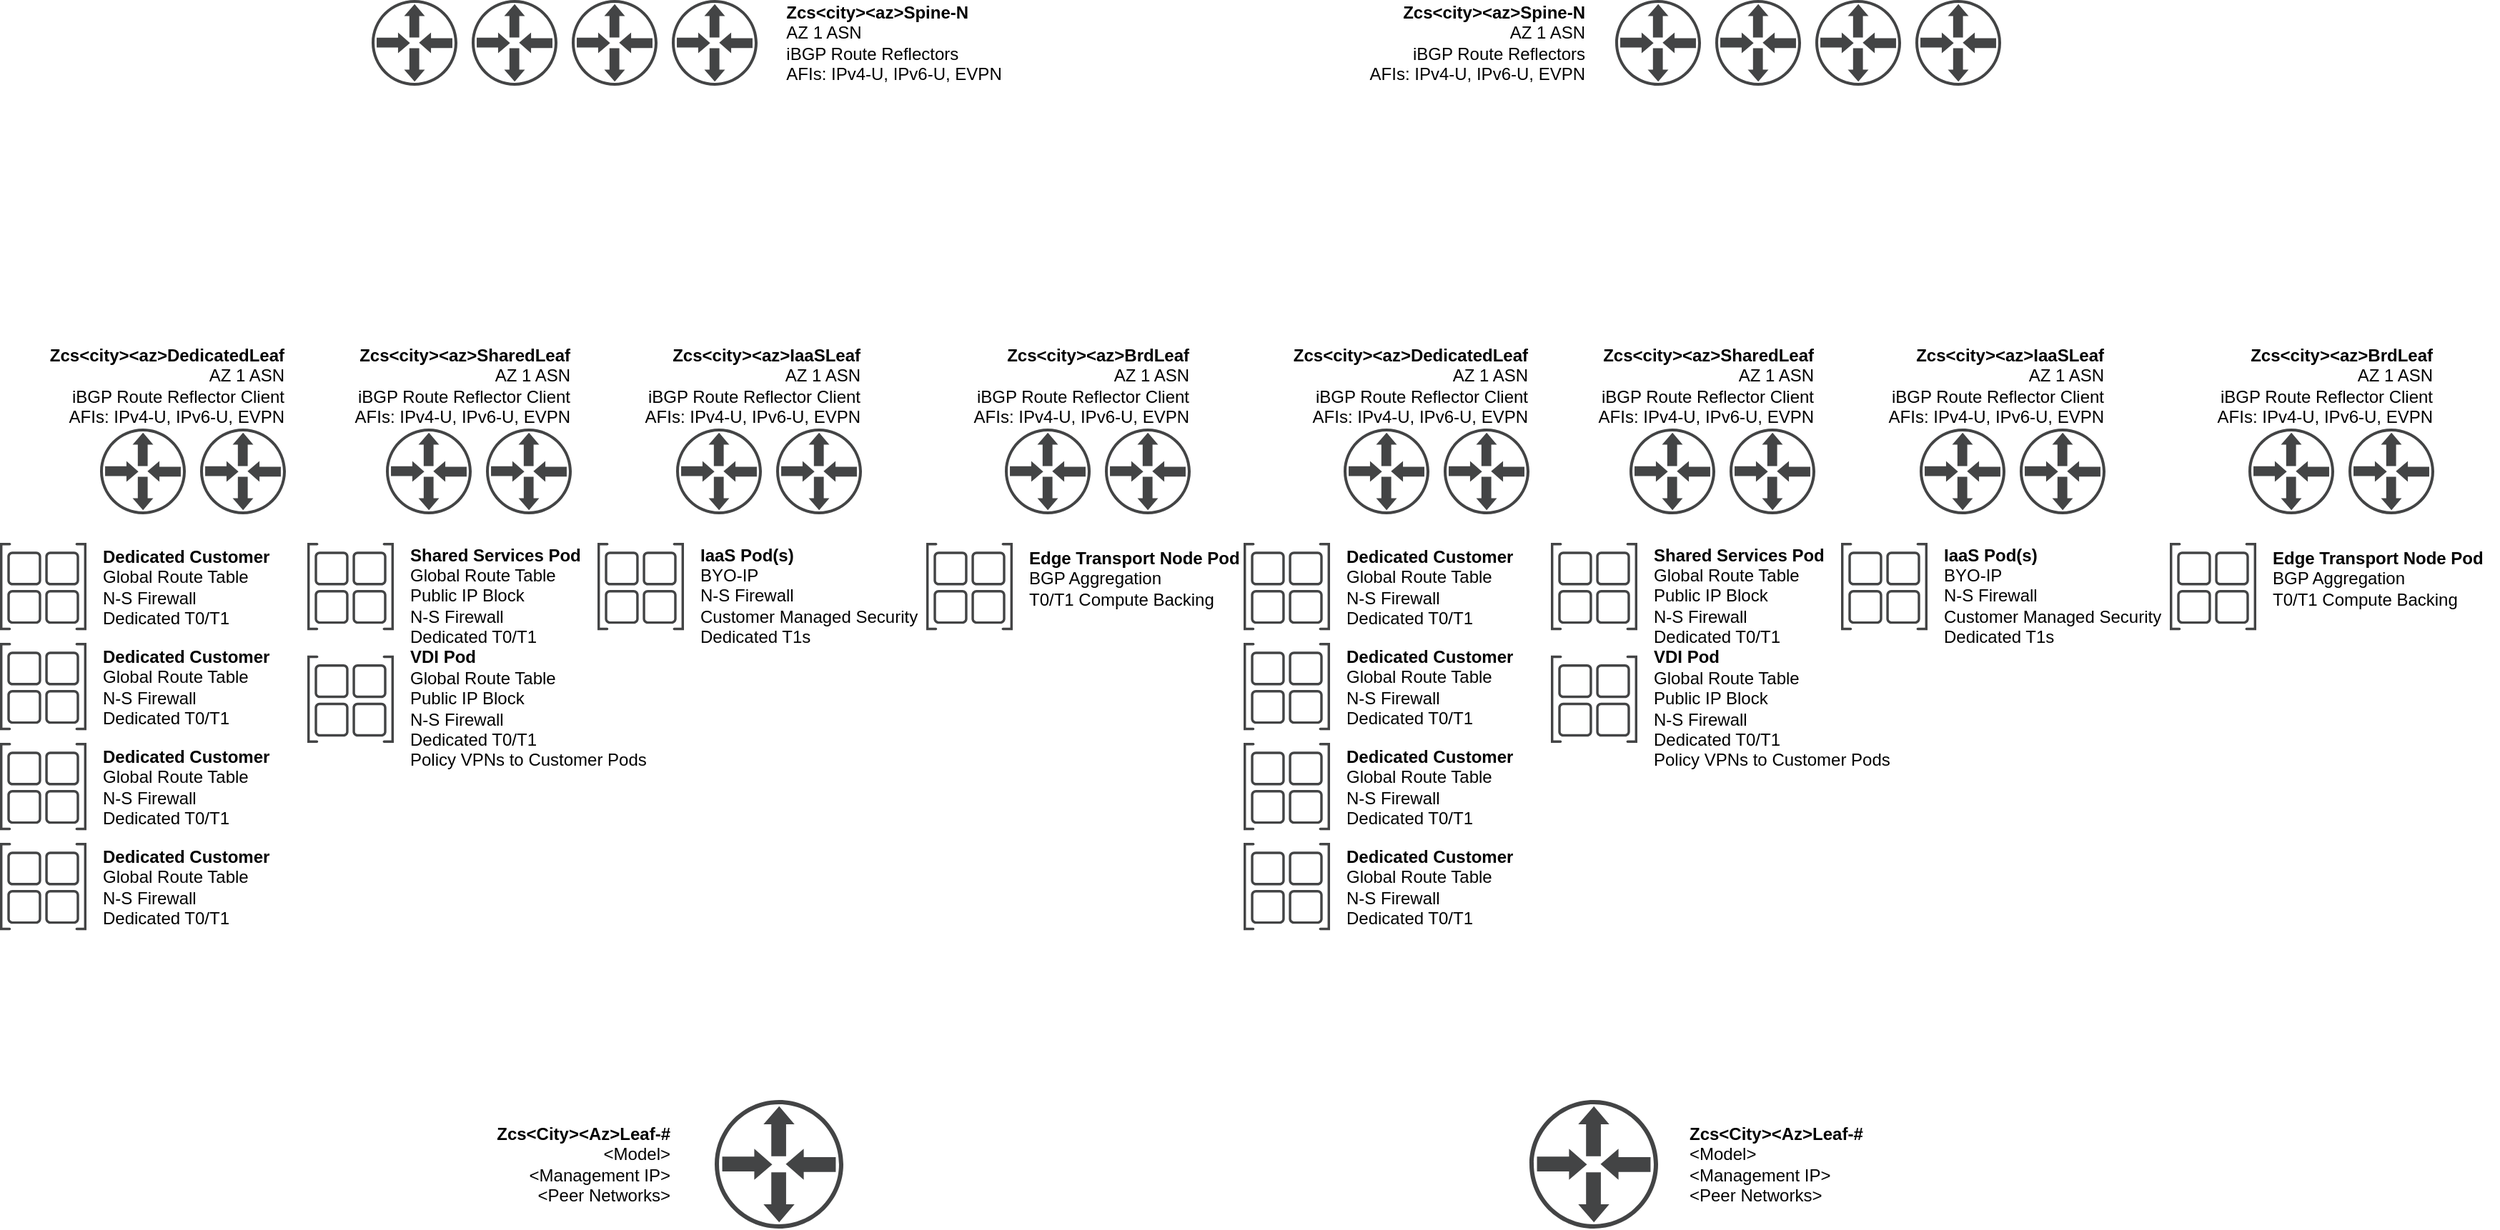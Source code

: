 <mxfile version="14.0.0" type="github">
  <diagram id="ybUfuFw8ea-CHFbWOAjj" name="Logical Routing Detail">
    <mxGraphModel dx="2062" dy="1065" grid="1" gridSize="10" guides="1" tooltips="1" connect="1" arrows="1" fold="1" page="1" pageScale="1" pageWidth="1700" pageHeight="1100" math="0" shadow="0">
      <root>
        <mxCell id="7eDJe8UgWT6jdxHGijZa-0" />
        <mxCell id="7eDJe8UgWT6jdxHGijZa-1" parent="7eDJe8UgWT6jdxHGijZa-0" />
        <mxCell id="t1rqnOKn8YPt1P-S3waj-0" value="" style="pointerEvents=1;shadow=0;dashed=0;html=1;strokeColor=none;fillColor=#434445;aspect=fixed;labelPosition=center;verticalLabelPosition=bottom;verticalAlign=top;align=center;outlineConnect=0;shape=mxgraph.vvd.physical_upstream_router;fontColor=#FFFFFF;" parent="7eDJe8UgWT6jdxHGijZa-1" vertex="1">
          <mxGeometry x="510" y="990" width="90" height="90" as="geometry" />
        </mxCell>
        <mxCell id="t1rqnOKn8YPt1P-S3waj-1" value="" style="pointerEvents=1;shadow=0;dashed=0;html=1;strokeColor=none;fillColor=#434445;aspect=fixed;labelPosition=center;verticalLabelPosition=bottom;verticalAlign=top;align=center;outlineConnect=0;shape=mxgraph.vvd.physical_upstream_router;fontColor=#FFFFFF;" parent="7eDJe8UgWT6jdxHGijZa-1" vertex="1">
          <mxGeometry x="1080" y="990" width="90" height="90" as="geometry" />
        </mxCell>
        <mxCell id="DcmSvm7YLu4Xs5LXC8q1-0" value="&lt;font color=&quot;#000000&quot;&gt;&lt;b&gt;Zcs&amp;lt;City&amp;gt;&amp;lt;Az&amp;gt;Leaf-#&lt;/b&gt;&lt;br&gt;&amp;lt;Model&amp;gt;&lt;br&gt;&amp;lt;Management IP&amp;gt;&lt;br&gt;&amp;lt;Peer Networks&amp;gt;&lt;br&gt;&lt;/font&gt;" style="text;html=1;align=right;verticalAlign=middle;resizable=0;points=[];autosize=1;fontColor=#FFFFFF;" parent="7eDJe8UgWT6jdxHGijZa-1" vertex="1">
          <mxGeometry x="340" y="1005" width="140" height="60" as="geometry" />
        </mxCell>
        <mxCell id="DcmSvm7YLu4Xs5LXC8q1-1" value="&lt;font color=&quot;#000000&quot;&gt;&lt;b&gt;Zcs&amp;lt;City&amp;gt;&amp;lt;Az&amp;gt;Leaf-#&lt;/b&gt;&lt;br&gt;&amp;lt;Model&amp;gt;&lt;br&gt;&amp;lt;Management IP&amp;gt;&lt;br&gt;&amp;lt;Peer Networks&amp;gt;&lt;br&gt;&lt;/font&gt;" style="text;html=1;align=left;verticalAlign=middle;resizable=0;points=[];autosize=1;fontColor=#FFFFFF;" parent="7eDJe8UgWT6jdxHGijZa-1" vertex="1">
          <mxGeometry x="1190" y="1005" width="140" height="60" as="geometry" />
        </mxCell>
        <mxCell id="PRShFBE_9NoNyRxM8n8l-0" value="" style="pointerEvents=1;shadow=0;dashed=0;html=1;strokeColor=none;fillColor=#434445;aspect=fixed;labelPosition=center;verticalLabelPosition=bottom;verticalAlign=top;align=center;outlineConnect=0;shape=mxgraph.vvd.physical_upstream_router;" vertex="1" parent="7eDJe8UgWT6jdxHGijZa-1">
          <mxGeometry x="270" y="220" width="60" height="60" as="geometry" />
        </mxCell>
        <mxCell id="PRShFBE_9NoNyRxM8n8l-1" value="" style="pointerEvents=1;shadow=0;dashed=0;html=1;strokeColor=none;fillColor=#434445;aspect=fixed;labelPosition=center;verticalLabelPosition=bottom;verticalAlign=top;align=center;outlineConnect=0;shape=mxgraph.vvd.physical_upstream_router;" vertex="1" parent="7eDJe8UgWT6jdxHGijZa-1">
          <mxGeometry x="410" y="220" width="60" height="60" as="geometry" />
        </mxCell>
        <mxCell id="PRShFBE_9NoNyRxM8n8l-2" value="" style="pointerEvents=1;shadow=0;dashed=0;html=1;strokeColor=none;fillColor=#434445;aspect=fixed;labelPosition=center;verticalLabelPosition=bottom;verticalAlign=top;align=center;outlineConnect=0;shape=mxgraph.vvd.physical_upstream_router;" vertex="1" parent="7eDJe8UgWT6jdxHGijZa-1">
          <mxGeometry x="340" y="220" width="60" height="60" as="geometry" />
        </mxCell>
        <mxCell id="PRShFBE_9NoNyRxM8n8l-3" value="" style="pointerEvents=1;shadow=0;dashed=0;html=1;strokeColor=none;fillColor=#434445;aspect=fixed;labelPosition=center;verticalLabelPosition=bottom;verticalAlign=top;align=center;outlineConnect=0;shape=mxgraph.vvd.physical_upstream_router;" vertex="1" parent="7eDJe8UgWT6jdxHGijZa-1">
          <mxGeometry x="480" y="220" width="60" height="60" as="geometry" />
        </mxCell>
        <mxCell id="PRShFBE_9NoNyRxM8n8l-4" value="&lt;div style=&quot;text-align: left&quot;&gt;&lt;b&gt;Zcs&amp;lt;city&amp;gt;&amp;lt;az&amp;gt;Spine-N&lt;/b&gt;&lt;/div&gt;&lt;div style=&quot;text-align: left&quot;&gt;&lt;span&gt;AZ 1 ASN&lt;/span&gt;&lt;/div&gt;&lt;div style=&quot;text-align: left&quot;&gt;&lt;span&gt;iBGP Route Reflectors&lt;/span&gt;&lt;/div&gt;&lt;div style=&quot;text-align: left&quot;&gt;&lt;span&gt;AFIs: IPv4-U, IPv6-U, EVPN&lt;/span&gt;&lt;/div&gt;" style="text;html=1;align=center;verticalAlign=middle;resizable=0;points=[];autosize=1;" vertex="1" parent="7eDJe8UgWT6jdxHGijZa-1">
          <mxGeometry x="550" y="220" width="170" height="60" as="geometry" />
        </mxCell>
        <mxCell id="PRShFBE_9NoNyRxM8n8l-5" value="" style="pointerEvents=1;shadow=0;dashed=0;html=1;strokeColor=none;fillColor=#434445;aspect=fixed;labelPosition=center;verticalLabelPosition=bottom;verticalAlign=top;align=center;outlineConnect=0;shape=mxgraph.vvd.physical_upstream_router;" vertex="1" parent="7eDJe8UgWT6jdxHGijZa-1">
          <mxGeometry x="80" y="520" width="60" height="60" as="geometry" />
        </mxCell>
        <mxCell id="PRShFBE_9NoNyRxM8n8l-6" value="" style="pointerEvents=1;shadow=0;dashed=0;html=1;strokeColor=none;fillColor=#434445;aspect=fixed;labelPosition=center;verticalLabelPosition=bottom;verticalAlign=top;align=center;outlineConnect=0;shape=mxgraph.vvd.physical_upstream_router;" vertex="1" parent="7eDJe8UgWT6jdxHGijZa-1">
          <mxGeometry x="150" y="520" width="60" height="60" as="geometry" />
        </mxCell>
        <mxCell id="PRShFBE_9NoNyRxM8n8l-7" value="&lt;b&gt;Zcs&amp;lt;city&amp;gt;&amp;lt;az&amp;gt;DedicatedLeaf&lt;/b&gt;&lt;br&gt;AZ 1 ASN&lt;br&gt;iBGP Route Reflector Client&lt;br&gt;AFIs: IPv4-U, IPv6-U, EVPN" style="text;html=1;align=right;verticalAlign=middle;resizable=0;points=[];autosize=1;" vertex="1" parent="7eDJe8UgWT6jdxHGijZa-1">
          <mxGeometry x="30" y="460" width="180" height="60" as="geometry" />
        </mxCell>
        <mxCell id="PRShFBE_9NoNyRxM8n8l-8" value="" style="pointerEvents=1;shadow=0;dashed=0;html=1;strokeColor=none;fillColor=#434445;aspect=fixed;labelPosition=center;verticalLabelPosition=bottom;verticalAlign=top;align=center;outlineConnect=0;shape=mxgraph.vvd.site_container;" vertex="1" parent="7eDJe8UgWT6jdxHGijZa-1">
          <mxGeometry x="10" y="600" width="60.5" height="61.11" as="geometry" />
        </mxCell>
        <mxCell id="PRShFBE_9NoNyRxM8n8l-9" value="Dedicated Customer&lt;br&gt;&lt;span style=&quot;font-weight: normal&quot;&gt;Global Route Table&lt;br&gt;N-S Firewall&lt;br&gt;Dedicated T0/T1&lt;/span&gt;" style="text;html=1;align=left;verticalAlign=middle;resizable=0;points=[];autosize=1;fontStyle=1" vertex="1" parent="7eDJe8UgWT6jdxHGijZa-1">
          <mxGeometry x="80" y="601.11" width="130" height="60" as="geometry" />
        </mxCell>
        <mxCell id="PRShFBE_9NoNyRxM8n8l-10" value="" style="pointerEvents=1;shadow=0;dashed=0;html=1;strokeColor=none;fillColor=#434445;aspect=fixed;labelPosition=center;verticalLabelPosition=bottom;verticalAlign=top;align=center;outlineConnect=0;shape=mxgraph.vvd.site_container;" vertex="1" parent="7eDJe8UgWT6jdxHGijZa-1">
          <mxGeometry x="10" y="670" width="60.5" height="61.11" as="geometry" />
        </mxCell>
        <mxCell id="PRShFBE_9NoNyRxM8n8l-11" value="Dedicated Customer&lt;br&gt;&lt;span style=&quot;font-weight: normal&quot;&gt;Global Route Table&lt;br&gt;N-S Firewall&lt;br&gt;Dedicated T0/T1&lt;/span&gt;" style="text;html=1;align=left;verticalAlign=middle;resizable=0;points=[];autosize=1;fontStyle=1" vertex="1" parent="7eDJe8UgWT6jdxHGijZa-1">
          <mxGeometry x="80" y="671.11" width="130" height="60" as="geometry" />
        </mxCell>
        <mxCell id="PRShFBE_9NoNyRxM8n8l-12" value="" style="pointerEvents=1;shadow=0;dashed=0;html=1;strokeColor=none;fillColor=#434445;aspect=fixed;labelPosition=center;verticalLabelPosition=bottom;verticalAlign=top;align=center;outlineConnect=0;shape=mxgraph.vvd.site_container;" vertex="1" parent="7eDJe8UgWT6jdxHGijZa-1">
          <mxGeometry x="10" y="740" width="60.5" height="61.11" as="geometry" />
        </mxCell>
        <mxCell id="PRShFBE_9NoNyRxM8n8l-13" value="Dedicated Customer&lt;br&gt;&lt;span style=&quot;font-weight: normal&quot;&gt;Global Route Table&lt;br&gt;N-S Firewall&lt;br&gt;Dedicated T0/T1&lt;/span&gt;" style="text;html=1;align=left;verticalAlign=middle;resizable=0;points=[];autosize=1;fontStyle=1" vertex="1" parent="7eDJe8UgWT6jdxHGijZa-1">
          <mxGeometry x="80" y="741.11" width="130" height="60" as="geometry" />
        </mxCell>
        <mxCell id="PRShFBE_9NoNyRxM8n8l-14" value="" style="pointerEvents=1;shadow=0;dashed=0;html=1;strokeColor=none;fillColor=#434445;aspect=fixed;labelPosition=center;verticalLabelPosition=bottom;verticalAlign=top;align=center;outlineConnect=0;shape=mxgraph.vvd.site_container;" vertex="1" parent="7eDJe8UgWT6jdxHGijZa-1">
          <mxGeometry x="10" y="810" width="60.5" height="61.11" as="geometry" />
        </mxCell>
        <mxCell id="PRShFBE_9NoNyRxM8n8l-15" value="Dedicated Customer&lt;br&gt;&lt;span style=&quot;font-weight: normal&quot;&gt;Global Route Table&lt;br&gt;N-S Firewall&lt;br&gt;Dedicated T0/T1&lt;/span&gt;" style="text;html=1;align=left;verticalAlign=middle;resizable=0;points=[];autosize=1;fontStyle=1" vertex="1" parent="7eDJe8UgWT6jdxHGijZa-1">
          <mxGeometry x="80" y="811.11" width="130" height="60" as="geometry" />
        </mxCell>
        <mxCell id="PRShFBE_9NoNyRxM8n8l-16" value="" style="pointerEvents=1;shadow=0;dashed=0;html=1;strokeColor=none;fillColor=#434445;aspect=fixed;labelPosition=center;verticalLabelPosition=bottom;verticalAlign=top;align=center;outlineConnect=0;shape=mxgraph.vvd.physical_upstream_router;" vertex="1" parent="7eDJe8UgWT6jdxHGijZa-1">
          <mxGeometry x="280" y="520" width="60" height="60" as="geometry" />
        </mxCell>
        <mxCell id="PRShFBE_9NoNyRxM8n8l-17" value="" style="pointerEvents=1;shadow=0;dashed=0;html=1;strokeColor=none;fillColor=#434445;aspect=fixed;labelPosition=center;verticalLabelPosition=bottom;verticalAlign=top;align=center;outlineConnect=0;shape=mxgraph.vvd.physical_upstream_router;" vertex="1" parent="7eDJe8UgWT6jdxHGijZa-1">
          <mxGeometry x="350" y="520" width="60" height="60" as="geometry" />
        </mxCell>
        <mxCell id="PRShFBE_9NoNyRxM8n8l-18" value="&lt;b&gt;Zcs&amp;lt;city&amp;gt;&amp;lt;az&amp;gt;SharedLeaf&lt;/b&gt;&lt;br&gt;AZ 1 ASN&lt;br&gt;iBGP Route Reflector Client&lt;br&gt;AFIs: IPv4-U, IPv6-U, EVPN" style="text;html=1;align=right;verticalAlign=middle;resizable=0;points=[];autosize=1;" vertex="1" parent="7eDJe8UgWT6jdxHGijZa-1">
          <mxGeometry x="240" y="460" width="170" height="60" as="geometry" />
        </mxCell>
        <mxCell id="PRShFBE_9NoNyRxM8n8l-19" value="" style="pointerEvents=1;shadow=0;dashed=0;html=1;strokeColor=none;fillColor=#434445;aspect=fixed;labelPosition=center;verticalLabelPosition=bottom;verticalAlign=top;align=center;outlineConnect=0;shape=mxgraph.vvd.site_container;" vertex="1" parent="7eDJe8UgWT6jdxHGijZa-1">
          <mxGeometry x="225" y="600" width="60.5" height="61.11" as="geometry" />
        </mxCell>
        <mxCell id="PRShFBE_9NoNyRxM8n8l-20" value="Shared Services Pod&lt;br&gt;&lt;span style=&quot;font-weight: normal&quot;&gt;Global Route Table&lt;br&gt;Public IP Block&lt;br&gt;N-S Firewall&lt;br&gt;Dedicated T0/T1&lt;/span&gt;" style="text;html=1;align=left;verticalAlign=middle;resizable=0;points=[];autosize=1;fontStyle=1" vertex="1" parent="7eDJe8UgWT6jdxHGijZa-1">
          <mxGeometry x="295" y="597.11" width="130" height="80" as="geometry" />
        </mxCell>
        <mxCell id="PRShFBE_9NoNyRxM8n8l-21" value="" style="pointerEvents=1;shadow=0;dashed=0;html=1;strokeColor=none;fillColor=#434445;aspect=fixed;labelPosition=center;verticalLabelPosition=bottom;verticalAlign=top;align=center;outlineConnect=0;shape=mxgraph.vvd.site_container;" vertex="1" parent="7eDJe8UgWT6jdxHGijZa-1">
          <mxGeometry x="225" y="678.89" width="60.5" height="61.11" as="geometry" />
        </mxCell>
        <mxCell id="PRShFBE_9NoNyRxM8n8l-22" value="VDI Pod&lt;br&gt;&lt;span style=&quot;font-weight: normal&quot;&gt;Global Route Table&lt;br&gt;Public IP Block&lt;br&gt;N-S Firewall&lt;br&gt;Dedicated T0/T1&lt;br&gt;Policy VPNs to Customer Pods&lt;br&gt;&lt;/span&gt;" style="text;html=1;align=left;verticalAlign=middle;resizable=0;points=[];autosize=1;fontStyle=1" vertex="1" parent="7eDJe8UgWT6jdxHGijZa-1">
          <mxGeometry x="295" y="671" width="180" height="90" as="geometry" />
        </mxCell>
        <mxCell id="PRShFBE_9NoNyRxM8n8l-23" value="" style="pointerEvents=1;shadow=0;dashed=0;html=1;strokeColor=none;fillColor=#434445;aspect=fixed;labelPosition=center;verticalLabelPosition=bottom;verticalAlign=top;align=center;outlineConnect=0;shape=mxgraph.vvd.physical_upstream_router;" vertex="1" parent="7eDJe8UgWT6jdxHGijZa-1">
          <mxGeometry x="483" y="520" width="60" height="60" as="geometry" />
        </mxCell>
        <mxCell id="PRShFBE_9NoNyRxM8n8l-24" value="" style="pointerEvents=1;shadow=0;dashed=0;html=1;strokeColor=none;fillColor=#434445;aspect=fixed;labelPosition=center;verticalLabelPosition=bottom;verticalAlign=top;align=center;outlineConnect=0;shape=mxgraph.vvd.physical_upstream_router;" vertex="1" parent="7eDJe8UgWT6jdxHGijZa-1">
          <mxGeometry x="553" y="520" width="60" height="60" as="geometry" />
        </mxCell>
        <mxCell id="PRShFBE_9NoNyRxM8n8l-25" value="&lt;b&gt;Zcs&amp;lt;city&amp;gt;&amp;lt;az&amp;gt;IaaSLeaf&lt;/b&gt;&lt;br&gt;AZ 1 ASN&lt;br&gt;iBGP Route Reflector Client&lt;br&gt;AFIs: IPv4-U, IPv6-U, EVPN" style="text;html=1;align=right;verticalAlign=middle;resizable=0;points=[];autosize=1;" vertex="1" parent="7eDJe8UgWT6jdxHGijZa-1">
          <mxGeometry x="443" y="460" width="170" height="60" as="geometry" />
        </mxCell>
        <mxCell id="PRShFBE_9NoNyRxM8n8l-26" value="" style="pointerEvents=1;shadow=0;dashed=0;html=1;strokeColor=none;fillColor=#434445;aspect=fixed;labelPosition=center;verticalLabelPosition=bottom;verticalAlign=top;align=center;outlineConnect=0;shape=mxgraph.vvd.site_container;" vertex="1" parent="7eDJe8UgWT6jdxHGijZa-1">
          <mxGeometry x="428" y="600" width="60.5" height="61.11" as="geometry" />
        </mxCell>
        <mxCell id="PRShFBE_9NoNyRxM8n8l-27" value="IaaS Pod(s)&lt;br&gt;&lt;span style=&quot;font-weight: normal&quot;&gt;BYO-IP&lt;br&gt;N-S Firewall&lt;br&gt;Customer Managed Security&lt;br&gt;Dedicated T1s&lt;/span&gt;" style="text;html=1;align=left;verticalAlign=middle;resizable=0;points=[];autosize=1;fontStyle=1" vertex="1" parent="7eDJe8UgWT6jdxHGijZa-1">
          <mxGeometry x="498" y="597.11" width="170" height="80" as="geometry" />
        </mxCell>
        <mxCell id="PRShFBE_9NoNyRxM8n8l-30" value="" style="pointerEvents=1;shadow=0;dashed=0;html=1;strokeColor=none;fillColor=#434445;aspect=fixed;labelPosition=center;verticalLabelPosition=bottom;verticalAlign=top;align=center;outlineConnect=0;shape=mxgraph.vvd.physical_upstream_router;" vertex="1" parent="7eDJe8UgWT6jdxHGijZa-1">
          <mxGeometry x="713" y="520" width="60" height="60" as="geometry" />
        </mxCell>
        <mxCell id="PRShFBE_9NoNyRxM8n8l-31" value="" style="pointerEvents=1;shadow=0;dashed=0;html=1;strokeColor=none;fillColor=#434445;aspect=fixed;labelPosition=center;verticalLabelPosition=bottom;verticalAlign=top;align=center;outlineConnect=0;shape=mxgraph.vvd.physical_upstream_router;" vertex="1" parent="7eDJe8UgWT6jdxHGijZa-1">
          <mxGeometry x="783" y="520" width="60" height="60" as="geometry" />
        </mxCell>
        <mxCell id="PRShFBE_9NoNyRxM8n8l-32" value="&lt;b&gt;Zcs&amp;lt;city&amp;gt;&amp;lt;az&amp;gt;BrdLeaf&lt;/b&gt;&lt;br&gt;AZ 1 ASN&lt;br&gt;iBGP Route Reflector Client&lt;br&gt;AFIs: IPv4-U, IPv6-U, EVPN" style="text;html=1;align=right;verticalAlign=middle;resizable=0;points=[];autosize=1;" vertex="1" parent="7eDJe8UgWT6jdxHGijZa-1">
          <mxGeometry x="673" y="460" width="170" height="60" as="geometry" />
        </mxCell>
        <mxCell id="PRShFBE_9NoNyRxM8n8l-33" value="" style="pointerEvents=1;shadow=0;dashed=0;html=1;strokeColor=none;fillColor=#434445;aspect=fixed;labelPosition=center;verticalLabelPosition=bottom;verticalAlign=top;align=center;outlineConnect=0;shape=mxgraph.vvd.site_container;" vertex="1" parent="7eDJe8UgWT6jdxHGijZa-1">
          <mxGeometry x="658" y="600" width="60.5" height="61.11" as="geometry" />
        </mxCell>
        <mxCell id="PRShFBE_9NoNyRxM8n8l-34" value="Edge Transport Node Pod&lt;br&gt;&lt;span style=&quot;font-weight: normal&quot;&gt;BGP Aggregation&lt;/span&gt;&lt;br&gt;&lt;span style=&quot;font-weight: normal&quot;&gt;T0/T1 Compute Backing&lt;br&gt;&lt;/span&gt;" style="text;html=1;align=left;verticalAlign=middle;resizable=0;points=[];autosize=1;fontStyle=1" vertex="1" parent="7eDJe8UgWT6jdxHGijZa-1">
          <mxGeometry x="728" y="600" width="160" height="50" as="geometry" />
        </mxCell>
        <mxCell id="PRShFBE_9NoNyRxM8n8l-35" value="" style="pointerEvents=1;shadow=0;dashed=0;html=1;strokeColor=none;fillColor=#434445;aspect=fixed;labelPosition=center;verticalLabelPosition=bottom;verticalAlign=top;align=center;outlineConnect=0;shape=mxgraph.vvd.physical_upstream_router;" vertex="1" parent="7eDJe8UgWT6jdxHGijZa-1">
          <mxGeometry x="1140" y="220" width="60" height="60" as="geometry" />
        </mxCell>
        <mxCell id="PRShFBE_9NoNyRxM8n8l-36" value="" style="pointerEvents=1;shadow=0;dashed=0;html=1;strokeColor=none;fillColor=#434445;aspect=fixed;labelPosition=center;verticalLabelPosition=bottom;verticalAlign=top;align=center;outlineConnect=0;shape=mxgraph.vvd.physical_upstream_router;" vertex="1" parent="7eDJe8UgWT6jdxHGijZa-1">
          <mxGeometry x="1280" y="220" width="60" height="60" as="geometry" />
        </mxCell>
        <mxCell id="PRShFBE_9NoNyRxM8n8l-37" value="" style="pointerEvents=1;shadow=0;dashed=0;html=1;strokeColor=none;fillColor=#434445;aspect=fixed;labelPosition=center;verticalLabelPosition=bottom;verticalAlign=top;align=center;outlineConnect=0;shape=mxgraph.vvd.physical_upstream_router;" vertex="1" parent="7eDJe8UgWT6jdxHGijZa-1">
          <mxGeometry x="1210" y="220" width="60" height="60" as="geometry" />
        </mxCell>
        <mxCell id="PRShFBE_9NoNyRxM8n8l-38" value="" style="pointerEvents=1;shadow=0;dashed=0;html=1;strokeColor=none;fillColor=#434445;aspect=fixed;labelPosition=center;verticalLabelPosition=bottom;verticalAlign=top;align=center;outlineConnect=0;shape=mxgraph.vvd.physical_upstream_router;" vertex="1" parent="7eDJe8UgWT6jdxHGijZa-1">
          <mxGeometry x="1350" y="220" width="60" height="60" as="geometry" />
        </mxCell>
        <mxCell id="PRShFBE_9NoNyRxM8n8l-39" value="&lt;div style=&quot;&quot;&gt;&lt;b&gt;Zcs&amp;lt;city&amp;gt;&amp;lt;az&amp;gt;Spine-N&lt;/b&gt;&lt;/div&gt;&lt;div style=&quot;&quot;&gt;&lt;span&gt;AZ 1 ASN&lt;/span&gt;&lt;/div&gt;&lt;div style=&quot;&quot;&gt;&lt;span&gt;iBGP Route Reflectors&lt;/span&gt;&lt;/div&gt;&lt;div style=&quot;&quot;&gt;&lt;span&gt;AFIs: IPv4-U, IPv6-U, EVPN&lt;/span&gt;&lt;/div&gt;" style="text;html=1;align=right;verticalAlign=middle;resizable=0;points=[];autosize=1;" vertex="1" parent="7eDJe8UgWT6jdxHGijZa-1">
          <mxGeometry x="950" y="220" width="170" height="60" as="geometry" />
        </mxCell>
        <mxCell id="PRShFBE_9NoNyRxM8n8l-40" value="" style="pointerEvents=1;shadow=0;dashed=0;html=1;strokeColor=none;fillColor=#434445;aspect=fixed;labelPosition=center;verticalLabelPosition=bottom;verticalAlign=top;align=center;outlineConnect=0;shape=mxgraph.vvd.physical_upstream_router;" vertex="1" parent="7eDJe8UgWT6jdxHGijZa-1">
          <mxGeometry x="950" y="520" width="60" height="60" as="geometry" />
        </mxCell>
        <mxCell id="PRShFBE_9NoNyRxM8n8l-41" value="" style="pointerEvents=1;shadow=0;dashed=0;html=1;strokeColor=none;fillColor=#434445;aspect=fixed;labelPosition=center;verticalLabelPosition=bottom;verticalAlign=top;align=center;outlineConnect=0;shape=mxgraph.vvd.physical_upstream_router;" vertex="1" parent="7eDJe8UgWT6jdxHGijZa-1">
          <mxGeometry x="1020" y="520" width="60" height="60" as="geometry" />
        </mxCell>
        <mxCell id="PRShFBE_9NoNyRxM8n8l-42" value="&lt;b&gt;Zcs&amp;lt;city&amp;gt;&amp;lt;az&amp;gt;DedicatedLeaf&lt;/b&gt;&lt;br&gt;AZ 1 ASN&lt;br&gt;iBGP Route Reflector Client&lt;br&gt;AFIs: IPv4-U, IPv6-U, EVPN" style="text;html=1;align=right;verticalAlign=middle;resizable=0;points=[];autosize=1;" vertex="1" parent="7eDJe8UgWT6jdxHGijZa-1">
          <mxGeometry x="900" y="460" width="180" height="60" as="geometry" />
        </mxCell>
        <mxCell id="PRShFBE_9NoNyRxM8n8l-43" value="" style="pointerEvents=1;shadow=0;dashed=0;html=1;strokeColor=none;fillColor=#434445;aspect=fixed;labelPosition=center;verticalLabelPosition=bottom;verticalAlign=top;align=center;outlineConnect=0;shape=mxgraph.vvd.site_container;" vertex="1" parent="7eDJe8UgWT6jdxHGijZa-1">
          <mxGeometry x="880" y="600" width="60.5" height="61.11" as="geometry" />
        </mxCell>
        <mxCell id="PRShFBE_9NoNyRxM8n8l-44" value="Dedicated Customer&lt;br&gt;&lt;span style=&quot;font-weight: normal&quot;&gt;Global Route Table&lt;br&gt;N-S Firewall&lt;br&gt;Dedicated T0/T1&lt;/span&gt;" style="text;html=1;align=left;verticalAlign=middle;resizable=0;points=[];autosize=1;fontStyle=1" vertex="1" parent="7eDJe8UgWT6jdxHGijZa-1">
          <mxGeometry x="950" y="601.11" width="130" height="60" as="geometry" />
        </mxCell>
        <mxCell id="PRShFBE_9NoNyRxM8n8l-45" value="" style="pointerEvents=1;shadow=0;dashed=0;html=1;strokeColor=none;fillColor=#434445;aspect=fixed;labelPosition=center;verticalLabelPosition=bottom;verticalAlign=top;align=center;outlineConnect=0;shape=mxgraph.vvd.site_container;" vertex="1" parent="7eDJe8UgWT6jdxHGijZa-1">
          <mxGeometry x="880" y="670" width="60.5" height="61.11" as="geometry" />
        </mxCell>
        <mxCell id="PRShFBE_9NoNyRxM8n8l-46" value="Dedicated Customer&lt;br&gt;&lt;span style=&quot;font-weight: normal&quot;&gt;Global Route Table&lt;br&gt;N-S Firewall&lt;br&gt;Dedicated T0/T1&lt;/span&gt;" style="text;html=1;align=left;verticalAlign=middle;resizable=0;points=[];autosize=1;fontStyle=1" vertex="1" parent="7eDJe8UgWT6jdxHGijZa-1">
          <mxGeometry x="950" y="671.11" width="130" height="60" as="geometry" />
        </mxCell>
        <mxCell id="PRShFBE_9NoNyRxM8n8l-47" value="" style="pointerEvents=1;shadow=0;dashed=0;html=1;strokeColor=none;fillColor=#434445;aspect=fixed;labelPosition=center;verticalLabelPosition=bottom;verticalAlign=top;align=center;outlineConnect=0;shape=mxgraph.vvd.site_container;" vertex="1" parent="7eDJe8UgWT6jdxHGijZa-1">
          <mxGeometry x="880" y="740" width="60.5" height="61.11" as="geometry" />
        </mxCell>
        <mxCell id="PRShFBE_9NoNyRxM8n8l-48" value="Dedicated Customer&lt;br&gt;&lt;span style=&quot;font-weight: normal&quot;&gt;Global Route Table&lt;br&gt;N-S Firewall&lt;br&gt;Dedicated T0/T1&lt;/span&gt;" style="text;html=1;align=left;verticalAlign=middle;resizable=0;points=[];autosize=1;fontStyle=1" vertex="1" parent="7eDJe8UgWT6jdxHGijZa-1">
          <mxGeometry x="950" y="741.11" width="130" height="60" as="geometry" />
        </mxCell>
        <mxCell id="PRShFBE_9NoNyRxM8n8l-49" value="" style="pointerEvents=1;shadow=0;dashed=0;html=1;strokeColor=none;fillColor=#434445;aspect=fixed;labelPosition=center;verticalLabelPosition=bottom;verticalAlign=top;align=center;outlineConnect=0;shape=mxgraph.vvd.site_container;" vertex="1" parent="7eDJe8UgWT6jdxHGijZa-1">
          <mxGeometry x="880" y="810" width="60.5" height="61.11" as="geometry" />
        </mxCell>
        <mxCell id="PRShFBE_9NoNyRxM8n8l-50" value="Dedicated Customer&lt;br&gt;&lt;span style=&quot;font-weight: normal&quot;&gt;Global Route Table&lt;br&gt;N-S Firewall&lt;br&gt;Dedicated T0/T1&lt;/span&gt;" style="text;html=1;align=left;verticalAlign=middle;resizable=0;points=[];autosize=1;fontStyle=1" vertex="1" parent="7eDJe8UgWT6jdxHGijZa-1">
          <mxGeometry x="950" y="811.11" width="130" height="60" as="geometry" />
        </mxCell>
        <mxCell id="PRShFBE_9NoNyRxM8n8l-51" value="" style="pointerEvents=1;shadow=0;dashed=0;html=1;strokeColor=none;fillColor=#434445;aspect=fixed;labelPosition=center;verticalLabelPosition=bottom;verticalAlign=top;align=center;outlineConnect=0;shape=mxgraph.vvd.physical_upstream_router;" vertex="1" parent="7eDJe8UgWT6jdxHGijZa-1">
          <mxGeometry x="1150" y="520" width="60" height="60" as="geometry" />
        </mxCell>
        <mxCell id="PRShFBE_9NoNyRxM8n8l-52" value="" style="pointerEvents=1;shadow=0;dashed=0;html=1;strokeColor=none;fillColor=#434445;aspect=fixed;labelPosition=center;verticalLabelPosition=bottom;verticalAlign=top;align=center;outlineConnect=0;shape=mxgraph.vvd.physical_upstream_router;" vertex="1" parent="7eDJe8UgWT6jdxHGijZa-1">
          <mxGeometry x="1220" y="520" width="60" height="60" as="geometry" />
        </mxCell>
        <mxCell id="PRShFBE_9NoNyRxM8n8l-53" value="&lt;b&gt;Zcs&amp;lt;city&amp;gt;&amp;lt;az&amp;gt;SharedLeaf&lt;/b&gt;&lt;br&gt;AZ 1 ASN&lt;br&gt;iBGP Route Reflector Client&lt;br&gt;AFIs: IPv4-U, IPv6-U, EVPN" style="text;html=1;align=right;verticalAlign=middle;resizable=0;points=[];autosize=1;" vertex="1" parent="7eDJe8UgWT6jdxHGijZa-1">
          <mxGeometry x="1110" y="460" width="170" height="60" as="geometry" />
        </mxCell>
        <mxCell id="PRShFBE_9NoNyRxM8n8l-54" value="" style="pointerEvents=1;shadow=0;dashed=0;html=1;strokeColor=none;fillColor=#434445;aspect=fixed;labelPosition=center;verticalLabelPosition=bottom;verticalAlign=top;align=center;outlineConnect=0;shape=mxgraph.vvd.site_container;" vertex="1" parent="7eDJe8UgWT6jdxHGijZa-1">
          <mxGeometry x="1095" y="600" width="60.5" height="61.11" as="geometry" />
        </mxCell>
        <mxCell id="PRShFBE_9NoNyRxM8n8l-55" value="Shared Services Pod&lt;br&gt;&lt;span style=&quot;font-weight: normal&quot;&gt;Global Route Table&lt;br&gt;Public IP Block&lt;br&gt;N-S Firewall&lt;br&gt;Dedicated T0/T1&lt;/span&gt;" style="text;html=1;align=left;verticalAlign=middle;resizable=0;points=[];autosize=1;fontStyle=1" vertex="1" parent="7eDJe8UgWT6jdxHGijZa-1">
          <mxGeometry x="1165" y="597.11" width="130" height="80" as="geometry" />
        </mxCell>
        <mxCell id="PRShFBE_9NoNyRxM8n8l-56" value="" style="pointerEvents=1;shadow=0;dashed=0;html=1;strokeColor=none;fillColor=#434445;aspect=fixed;labelPosition=center;verticalLabelPosition=bottom;verticalAlign=top;align=center;outlineConnect=0;shape=mxgraph.vvd.site_container;" vertex="1" parent="7eDJe8UgWT6jdxHGijZa-1">
          <mxGeometry x="1095" y="678.89" width="60.5" height="61.11" as="geometry" />
        </mxCell>
        <mxCell id="PRShFBE_9NoNyRxM8n8l-57" value="VDI Pod&lt;br&gt;&lt;span style=&quot;font-weight: normal&quot;&gt;Global Route Table&lt;br&gt;Public IP Block&lt;br&gt;N-S Firewall&lt;br&gt;Dedicated T0/T1&lt;br&gt;Policy VPNs to Customer Pods&lt;br&gt;&lt;/span&gt;" style="text;html=1;align=left;verticalAlign=middle;resizable=0;points=[];autosize=1;fontStyle=1" vertex="1" parent="7eDJe8UgWT6jdxHGijZa-1">
          <mxGeometry x="1165" y="671" width="180" height="90" as="geometry" />
        </mxCell>
        <mxCell id="PRShFBE_9NoNyRxM8n8l-58" value="" style="pointerEvents=1;shadow=0;dashed=0;html=1;strokeColor=none;fillColor=#434445;aspect=fixed;labelPosition=center;verticalLabelPosition=bottom;verticalAlign=top;align=center;outlineConnect=0;shape=mxgraph.vvd.physical_upstream_router;" vertex="1" parent="7eDJe8UgWT6jdxHGijZa-1">
          <mxGeometry x="1353" y="520" width="60" height="60" as="geometry" />
        </mxCell>
        <mxCell id="PRShFBE_9NoNyRxM8n8l-59" value="" style="pointerEvents=1;shadow=0;dashed=0;html=1;strokeColor=none;fillColor=#434445;aspect=fixed;labelPosition=center;verticalLabelPosition=bottom;verticalAlign=top;align=center;outlineConnect=0;shape=mxgraph.vvd.physical_upstream_router;" vertex="1" parent="7eDJe8UgWT6jdxHGijZa-1">
          <mxGeometry x="1423" y="520" width="60" height="60" as="geometry" />
        </mxCell>
        <mxCell id="PRShFBE_9NoNyRxM8n8l-60" value="&lt;b&gt;Zcs&amp;lt;city&amp;gt;&amp;lt;az&amp;gt;IaaSLeaf&lt;/b&gt;&lt;br&gt;AZ 1 ASN&lt;br&gt;iBGP Route Reflector Client&lt;br&gt;AFIs: IPv4-U, IPv6-U, EVPN" style="text;html=1;align=right;verticalAlign=middle;resizable=0;points=[];autosize=1;" vertex="1" parent="7eDJe8UgWT6jdxHGijZa-1">
          <mxGeometry x="1313" y="460" width="170" height="60" as="geometry" />
        </mxCell>
        <mxCell id="PRShFBE_9NoNyRxM8n8l-61" value="" style="pointerEvents=1;shadow=0;dashed=0;html=1;strokeColor=none;fillColor=#434445;aspect=fixed;labelPosition=center;verticalLabelPosition=bottom;verticalAlign=top;align=center;outlineConnect=0;shape=mxgraph.vvd.site_container;" vertex="1" parent="7eDJe8UgWT6jdxHGijZa-1">
          <mxGeometry x="1298" y="600" width="60.5" height="61.11" as="geometry" />
        </mxCell>
        <mxCell id="PRShFBE_9NoNyRxM8n8l-62" value="IaaS Pod(s)&lt;br&gt;&lt;span style=&quot;font-weight: normal&quot;&gt;BYO-IP&lt;br&gt;N-S Firewall&lt;br&gt;Customer Managed Security&lt;br&gt;Dedicated T1s&lt;/span&gt;" style="text;html=1;align=left;verticalAlign=middle;resizable=0;points=[];autosize=1;fontStyle=1" vertex="1" parent="7eDJe8UgWT6jdxHGijZa-1">
          <mxGeometry x="1368" y="597.11" width="170" height="80" as="geometry" />
        </mxCell>
        <mxCell id="PRShFBE_9NoNyRxM8n8l-63" value="" style="pointerEvents=1;shadow=0;dashed=0;html=1;strokeColor=none;fillColor=#434445;aspect=fixed;labelPosition=center;verticalLabelPosition=bottom;verticalAlign=top;align=center;outlineConnect=0;shape=mxgraph.vvd.physical_upstream_router;" vertex="1" parent="7eDJe8UgWT6jdxHGijZa-1">
          <mxGeometry x="1583" y="520" width="60" height="60" as="geometry" />
        </mxCell>
        <mxCell id="PRShFBE_9NoNyRxM8n8l-64" value="" style="pointerEvents=1;shadow=0;dashed=0;html=1;strokeColor=none;fillColor=#434445;aspect=fixed;labelPosition=center;verticalLabelPosition=bottom;verticalAlign=top;align=center;outlineConnect=0;shape=mxgraph.vvd.physical_upstream_router;" vertex="1" parent="7eDJe8UgWT6jdxHGijZa-1">
          <mxGeometry x="1653" y="520" width="60" height="60" as="geometry" />
        </mxCell>
        <mxCell id="PRShFBE_9NoNyRxM8n8l-65" value="&lt;b&gt;Zcs&amp;lt;city&amp;gt;&amp;lt;az&amp;gt;BrdLeaf&lt;/b&gt;&lt;br&gt;AZ 1 ASN&lt;br&gt;iBGP Route Reflector Client&lt;br&gt;AFIs: IPv4-U, IPv6-U, EVPN" style="text;html=1;align=right;verticalAlign=middle;resizable=0;points=[];autosize=1;" vertex="1" parent="7eDJe8UgWT6jdxHGijZa-1">
          <mxGeometry x="1543" y="460" width="170" height="60" as="geometry" />
        </mxCell>
        <mxCell id="PRShFBE_9NoNyRxM8n8l-66" value="" style="pointerEvents=1;shadow=0;dashed=0;html=1;strokeColor=none;fillColor=#434445;aspect=fixed;labelPosition=center;verticalLabelPosition=bottom;verticalAlign=top;align=center;outlineConnect=0;shape=mxgraph.vvd.site_container;" vertex="1" parent="7eDJe8UgWT6jdxHGijZa-1">
          <mxGeometry x="1528" y="600" width="60.5" height="61.11" as="geometry" />
        </mxCell>
        <mxCell id="PRShFBE_9NoNyRxM8n8l-67" value="Edge Transport Node Pod&lt;br&gt;&lt;span style=&quot;font-weight: normal&quot;&gt;BGP Aggregation&lt;/span&gt;&lt;br&gt;&lt;span style=&quot;font-weight: normal&quot;&gt;T0/T1 Compute Backing&lt;br&gt;&lt;/span&gt;" style="text;html=1;align=left;verticalAlign=middle;resizable=0;points=[];autosize=1;fontStyle=1" vertex="1" parent="7eDJe8UgWT6jdxHGijZa-1">
          <mxGeometry x="1598" y="600" width="160" height="50" as="geometry" />
        </mxCell>
      </root>
    </mxGraphModel>
  </diagram>
</mxfile>
